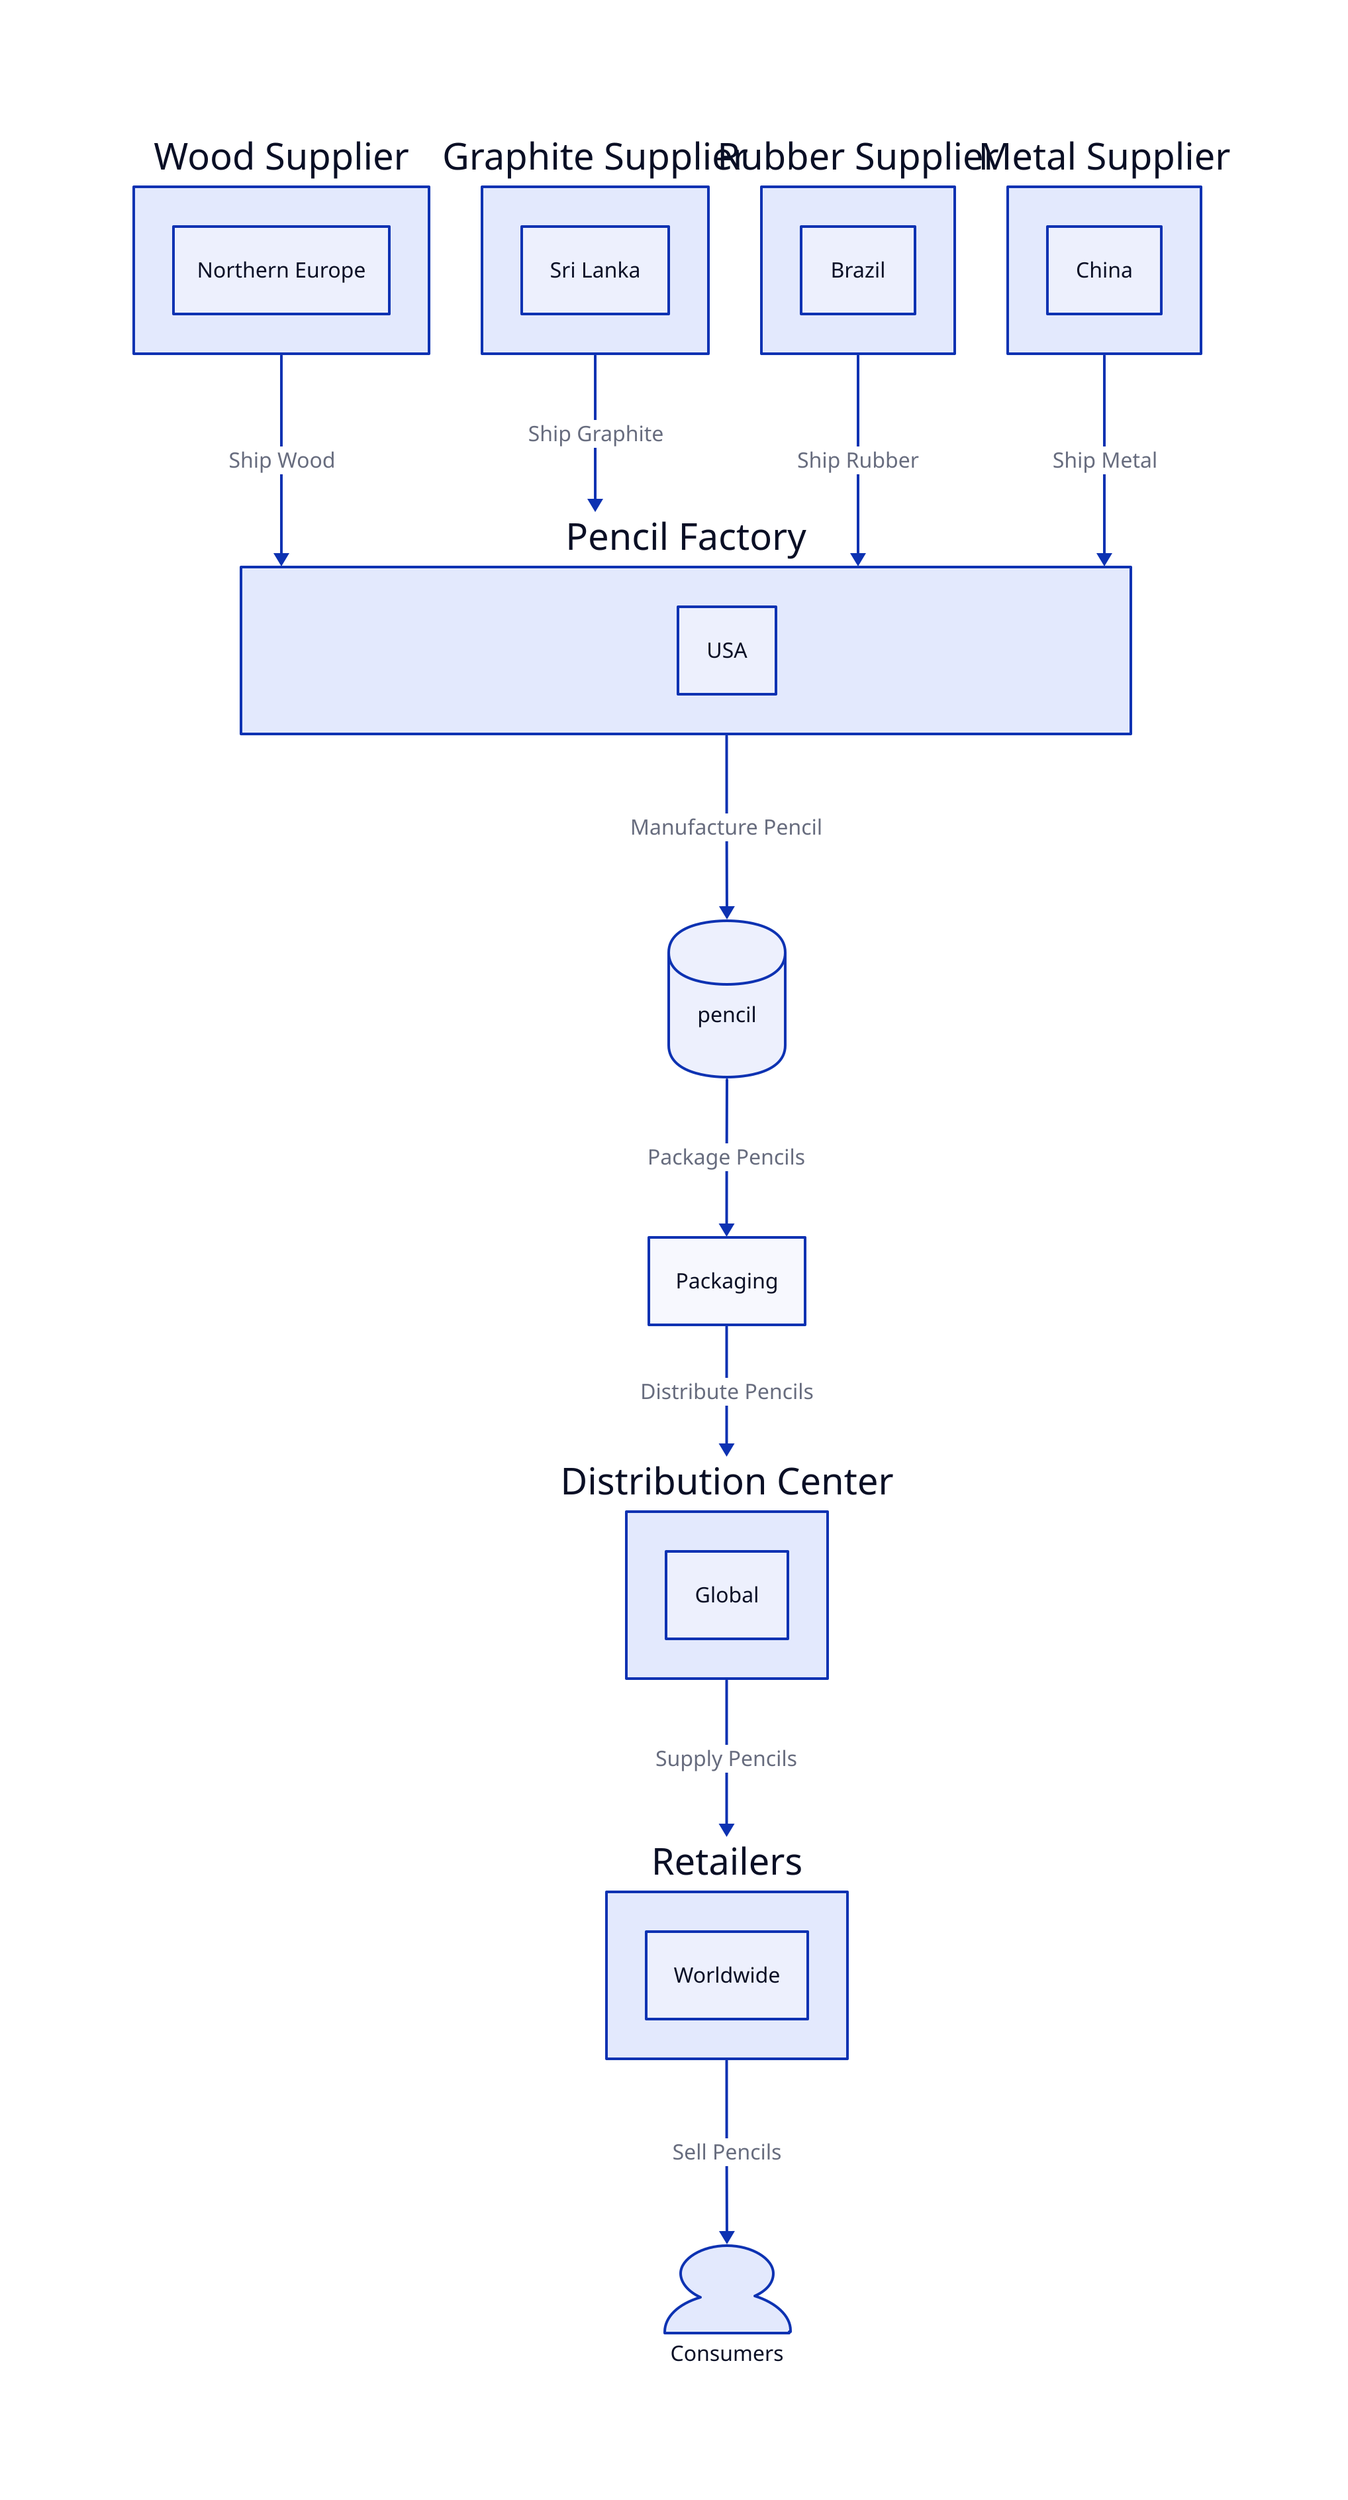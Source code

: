 wood_supplier: Wood Supplier
wood_supplier.location: Northern Europe
graphite_supplier: Graphite Supplier
graphite_supplier.location: Sri Lanka
rubber_supplier: Rubber Supplier
rubber_supplier.location: Brazil
metal_supplier: Metal Supplier
metal_supplier.location: China

factory: Pencil Factory
factory.location: USA

wood_supplier -> factory: Ship Wood
graphite_supplier -> factory: Ship Graphite
rubber_supplier -> factory: Ship Rubber
metal_supplier -> factory: Ship Metal

factory -> pencil: Manufacture Pencil
pencil.shape: cylinder

packaging: Packaging
packaging.shape: rectangle

pencil -> packaging: Package Pencils

distribution_center: Distribution Center
distribution_center.location: Global

packaging -> distribution_center: Distribute Pencils

retailers: Retailers
retailers.location: Worldwide

distribution_center -> retailers: Supply Pencils

consumers: Consumers
consumers.shape: person

retailers -> consumers: Sell Pencils